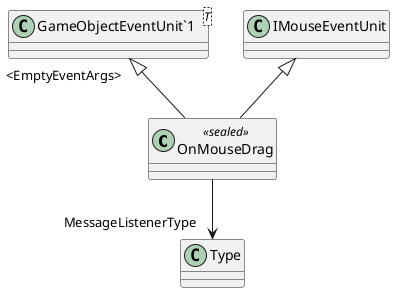 @startuml
class OnMouseDrag <<sealed>> {
}
class "GameObjectEventUnit`1"<T> {
}
"GameObjectEventUnit`1" "<EmptyEventArgs>" <|-- OnMouseDrag
IMouseEventUnit <|-- OnMouseDrag
OnMouseDrag --> "MessageListenerType" Type
@enduml
